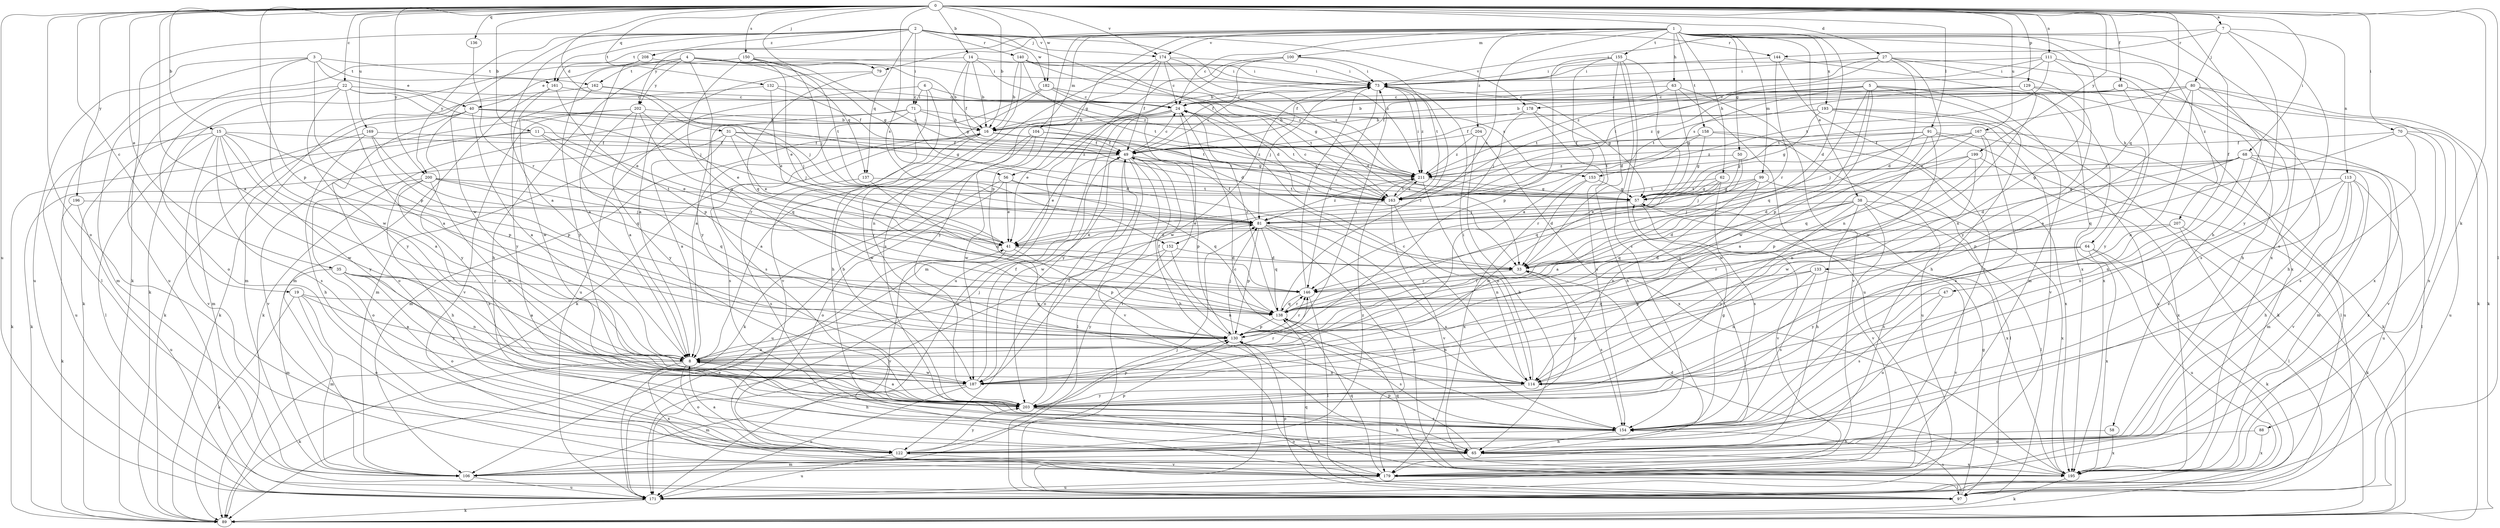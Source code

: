 strict digraph  {
0;
1;
2;
3;
4;
5;
6;
7;
8;
11;
14;
15;
16;
19;
22;
24;
27;
31;
33;
35;
38;
40;
41;
47;
48;
49;
50;
56;
57;
58;
62;
63;
64;
65;
68;
70;
71;
73;
79;
80;
81;
88;
89;
91;
97;
99;
100;
104;
106;
111;
113;
114;
122;
129;
130;
132;
133;
136;
137;
138;
140;
144;
146;
150;
152;
153;
154;
155;
158;
161;
162;
163;
167;
169;
171;
174;
178;
179;
182;
187;
193;
195;
196;
199;
200;
202;
203;
204;
207;
208;
211;
0 -> 7  [label=a];
0 -> 8  [label=a];
0 -> 11  [label=b];
0 -> 14  [label=b];
0 -> 15  [label=b];
0 -> 16  [label=b];
0 -> 19  [label=c];
0 -> 22  [label=c];
0 -> 27  [label=d];
0 -> 31  [label=d];
0 -> 35  [label=e];
0 -> 47  [label=f];
0 -> 48  [label=f];
0 -> 68  [label=i];
0 -> 70  [label=i];
0 -> 79  [label=j];
0 -> 88  [label=k];
0 -> 91  [label=l];
0 -> 97  [label=l];
0 -> 111  [label=n];
0 -> 122  [label=o];
0 -> 129  [label=p];
0 -> 130  [label=p];
0 -> 132  [label=q];
0 -> 133  [label=q];
0 -> 136  [label=q];
0 -> 150  [label=s];
0 -> 152  [label=s];
0 -> 167  [label=u];
0 -> 169  [label=u];
0 -> 171  [label=u];
0 -> 174  [label=v];
0 -> 182  [label=w];
0 -> 196  [label=y];
0 -> 199  [label=y];
0 -> 200  [label=y];
1 -> 24  [label=c];
1 -> 33  [label=d];
1 -> 38  [label=e];
1 -> 50  [label=g];
1 -> 56  [label=g];
1 -> 58  [label=h];
1 -> 62  [label=h];
1 -> 63  [label=h];
1 -> 64  [label=h];
1 -> 79  [label=j];
1 -> 99  [label=m];
1 -> 100  [label=m];
1 -> 104  [label=m];
1 -> 130  [label=p];
1 -> 152  [label=s];
1 -> 155  [label=t];
1 -> 158  [label=t];
1 -> 161  [label=t];
1 -> 174  [label=v];
1 -> 193  [label=x];
1 -> 195  [label=x];
1 -> 204  [label=z];
1 -> 207  [label=z];
2 -> 8  [label=a];
2 -> 33  [label=d];
2 -> 71  [label=i];
2 -> 89  [label=k];
2 -> 137  [label=q];
2 -> 140  [label=r];
2 -> 144  [label=r];
2 -> 161  [label=t];
2 -> 174  [label=v];
2 -> 178  [label=v];
2 -> 182  [label=w];
2 -> 187  [label=w];
2 -> 200  [label=y];
2 -> 202  [label=y];
2 -> 208  [label=z];
2 -> 211  [label=z];
3 -> 40  [label=e];
3 -> 97  [label=l];
3 -> 130  [label=p];
3 -> 161  [label=t];
3 -> 162  [label=t];
3 -> 171  [label=u];
3 -> 187  [label=w];
4 -> 16  [label=b];
4 -> 40  [label=e];
4 -> 56  [label=g];
4 -> 65  [label=h];
4 -> 137  [label=q];
4 -> 162  [label=t];
4 -> 202  [label=y];
4 -> 203  [label=y];
4 -> 211  [label=z];
5 -> 65  [label=h];
5 -> 106  [label=m];
5 -> 130  [label=p];
5 -> 138  [label=q];
5 -> 153  [label=s];
5 -> 163  [label=t];
5 -> 178  [label=v];
5 -> 187  [label=w];
5 -> 195  [label=x];
6 -> 65  [label=h];
6 -> 71  [label=i];
6 -> 153  [label=s];
6 -> 171  [label=u];
6 -> 179  [label=v];
7 -> 73  [label=i];
7 -> 80  [label=j];
7 -> 113  [label=n];
7 -> 122  [label=o];
7 -> 144  [label=r];
7 -> 203  [label=y];
8 -> 65  [label=h];
8 -> 81  [label=j];
8 -> 89  [label=k];
8 -> 114  [label=n];
8 -> 122  [label=o];
8 -> 187  [label=w];
8 -> 195  [label=x];
11 -> 41  [label=e];
11 -> 49  [label=f];
11 -> 89  [label=k];
11 -> 146  [label=r];
11 -> 179  [label=v];
14 -> 16  [label=b];
14 -> 49  [label=f];
14 -> 57  [label=g];
14 -> 73  [label=i];
14 -> 89  [label=k];
14 -> 211  [label=z];
15 -> 8  [label=a];
15 -> 49  [label=f];
15 -> 97  [label=l];
15 -> 130  [label=p];
15 -> 154  [label=s];
15 -> 171  [label=u];
15 -> 179  [label=v];
15 -> 187  [label=w];
15 -> 203  [label=y];
16 -> 49  [label=f];
16 -> 57  [label=g];
16 -> 106  [label=m];
16 -> 154  [label=s];
16 -> 187  [label=w];
16 -> 211  [label=z];
19 -> 8  [label=a];
19 -> 89  [label=k];
19 -> 106  [label=m];
19 -> 122  [label=o];
19 -> 138  [label=q];
22 -> 8  [label=a];
22 -> 24  [label=c];
22 -> 41  [label=e];
22 -> 81  [label=j];
22 -> 106  [label=m];
22 -> 122  [label=o];
22 -> 203  [label=y];
24 -> 16  [label=b];
24 -> 41  [label=e];
24 -> 97  [label=l];
24 -> 163  [label=t];
24 -> 171  [label=u];
24 -> 203  [label=y];
27 -> 33  [label=d];
27 -> 49  [label=f];
27 -> 73  [label=i];
27 -> 114  [label=n];
27 -> 163  [label=t];
27 -> 195  [label=x];
27 -> 203  [label=y];
31 -> 8  [label=a];
31 -> 41  [label=e];
31 -> 49  [label=f];
31 -> 81  [label=j];
31 -> 89  [label=k];
31 -> 211  [label=z];
33 -> 146  [label=r];
33 -> 154  [label=s];
33 -> 203  [label=y];
35 -> 8  [label=a];
35 -> 106  [label=m];
35 -> 114  [label=n];
35 -> 122  [label=o];
35 -> 146  [label=r];
35 -> 203  [label=y];
38 -> 33  [label=d];
38 -> 65  [label=h];
38 -> 81  [label=j];
38 -> 97  [label=l];
38 -> 138  [label=q];
38 -> 179  [label=v];
38 -> 195  [label=x];
38 -> 203  [label=y];
40 -> 8  [label=a];
40 -> 16  [label=b];
40 -> 57  [label=g];
40 -> 81  [label=j];
40 -> 89  [label=k];
40 -> 122  [label=o];
40 -> 203  [label=y];
41 -> 33  [label=d];
41 -> 130  [label=p];
41 -> 179  [label=v];
47 -> 122  [label=o];
47 -> 138  [label=q];
47 -> 154  [label=s];
48 -> 16  [label=b];
48 -> 24  [label=c];
48 -> 65  [label=h];
48 -> 203  [label=y];
49 -> 24  [label=c];
49 -> 41  [label=e];
49 -> 65  [label=h];
49 -> 73  [label=i];
49 -> 97  [label=l];
49 -> 122  [label=o];
49 -> 130  [label=p];
49 -> 179  [label=v];
49 -> 187  [label=w];
49 -> 211  [label=z];
50 -> 138  [label=q];
50 -> 146  [label=r];
50 -> 211  [label=z];
56 -> 41  [label=e];
56 -> 122  [label=o];
56 -> 138  [label=q];
56 -> 163  [label=t];
56 -> 171  [label=u];
57 -> 81  [label=j];
57 -> 179  [label=v];
57 -> 195  [label=x];
58 -> 65  [label=h];
58 -> 195  [label=x];
62 -> 41  [label=e];
62 -> 57  [label=g];
62 -> 154  [label=s];
62 -> 163  [label=t];
62 -> 187  [label=w];
63 -> 24  [label=c];
63 -> 49  [label=f];
63 -> 57  [label=g];
63 -> 171  [label=u];
63 -> 179  [label=v];
64 -> 33  [label=d];
64 -> 89  [label=k];
64 -> 146  [label=r];
64 -> 171  [label=u];
64 -> 195  [label=x];
64 -> 203  [label=y];
65 -> 106  [label=m];
65 -> 130  [label=p];
65 -> 195  [label=x];
68 -> 33  [label=d];
68 -> 57  [label=g];
68 -> 97  [label=l];
68 -> 106  [label=m];
68 -> 114  [label=n];
68 -> 130  [label=p];
68 -> 195  [label=x];
68 -> 211  [label=z];
70 -> 49  [label=f];
70 -> 138  [label=q];
70 -> 154  [label=s];
70 -> 171  [label=u];
70 -> 179  [label=v];
71 -> 16  [label=b];
71 -> 33  [label=d];
71 -> 89  [label=k];
71 -> 106  [label=m];
71 -> 154  [label=s];
71 -> 163  [label=t];
73 -> 24  [label=c];
73 -> 57  [label=g];
73 -> 81  [label=j];
73 -> 146  [label=r];
73 -> 187  [label=w];
73 -> 211  [label=z];
79 -> 8  [label=a];
79 -> 138  [label=q];
80 -> 8  [label=a];
80 -> 16  [label=b];
80 -> 24  [label=c];
80 -> 89  [label=k];
80 -> 114  [label=n];
80 -> 154  [label=s];
80 -> 163  [label=t];
80 -> 195  [label=x];
81 -> 41  [label=e];
81 -> 49  [label=f];
81 -> 130  [label=p];
81 -> 138  [label=q];
81 -> 154  [label=s];
81 -> 179  [label=v];
81 -> 195  [label=x];
81 -> 211  [label=z];
88 -> 122  [label=o];
88 -> 195  [label=x];
91 -> 8  [label=a];
91 -> 49  [label=f];
91 -> 81  [label=j];
91 -> 89  [label=k];
91 -> 97  [label=l];
91 -> 114  [label=n];
91 -> 211  [label=z];
97 -> 57  [label=g];
97 -> 130  [label=p];
97 -> 138  [label=q];
97 -> 154  [label=s];
99 -> 8  [label=a];
99 -> 57  [label=g];
99 -> 81  [label=j];
99 -> 97  [label=l];
99 -> 114  [label=n];
99 -> 163  [label=t];
100 -> 49  [label=f];
100 -> 73  [label=i];
100 -> 106  [label=m];
100 -> 163  [label=t];
100 -> 171  [label=u];
104 -> 8  [label=a];
104 -> 49  [label=f];
104 -> 89  [label=k];
104 -> 163  [label=t];
104 -> 187  [label=w];
106 -> 81  [label=j];
106 -> 171  [label=u];
111 -> 16  [label=b];
111 -> 65  [label=h];
111 -> 73  [label=i];
111 -> 114  [label=n];
111 -> 163  [label=t];
111 -> 211  [label=z];
113 -> 57  [label=g];
113 -> 65  [label=h];
113 -> 106  [label=m];
113 -> 114  [label=n];
113 -> 154  [label=s];
113 -> 171  [label=u];
113 -> 179  [label=v];
114 -> 24  [label=c];
114 -> 73  [label=i];
114 -> 203  [label=y];
122 -> 8  [label=a];
122 -> 130  [label=p];
122 -> 171  [label=u];
122 -> 179  [label=v];
122 -> 203  [label=y];
122 -> 211  [label=z];
129 -> 24  [label=c];
129 -> 89  [label=k];
129 -> 163  [label=t];
129 -> 187  [label=w];
129 -> 195  [label=x];
129 -> 211  [label=z];
130 -> 8  [label=a];
130 -> 49  [label=f];
130 -> 73  [label=i];
130 -> 81  [label=j];
130 -> 97  [label=l];
130 -> 146  [label=r];
130 -> 154  [label=s];
132 -> 24  [label=c];
132 -> 41  [label=e];
132 -> 49  [label=f];
132 -> 89  [label=k];
133 -> 114  [label=n];
133 -> 130  [label=p];
133 -> 146  [label=r];
133 -> 154  [label=s];
133 -> 179  [label=v];
136 -> 146  [label=r];
137 -> 138  [label=q];
137 -> 154  [label=s];
137 -> 163  [label=t];
138 -> 24  [label=c];
138 -> 73  [label=i];
138 -> 114  [label=n];
138 -> 130  [label=p];
138 -> 146  [label=r];
140 -> 16  [label=b];
140 -> 57  [label=g];
140 -> 73  [label=i];
140 -> 114  [label=n];
140 -> 163  [label=t];
140 -> 211  [label=z];
144 -> 73  [label=i];
144 -> 146  [label=r];
144 -> 179  [label=v];
144 -> 195  [label=x];
146 -> 73  [label=i];
146 -> 97  [label=l];
146 -> 138  [label=q];
150 -> 41  [label=e];
150 -> 73  [label=i];
150 -> 81  [label=j];
150 -> 138  [label=q];
150 -> 163  [label=t];
150 -> 171  [label=u];
152 -> 33  [label=d];
152 -> 114  [label=n];
152 -> 171  [label=u];
152 -> 203  [label=y];
153 -> 33  [label=d];
153 -> 57  [label=g];
153 -> 195  [label=x];
154 -> 24  [label=c];
154 -> 57  [label=g];
154 -> 65  [label=h];
154 -> 122  [label=o];
155 -> 8  [label=a];
155 -> 33  [label=d];
155 -> 57  [label=g];
155 -> 73  [label=i];
155 -> 122  [label=o];
155 -> 130  [label=p];
155 -> 154  [label=s];
158 -> 49  [label=f];
158 -> 57  [label=g];
158 -> 163  [label=t];
158 -> 171  [label=u];
158 -> 195  [label=x];
161 -> 24  [label=c];
161 -> 106  [label=m];
161 -> 130  [label=p];
161 -> 203  [label=y];
162 -> 24  [label=c];
162 -> 81  [label=j];
162 -> 106  [label=m];
162 -> 187  [label=w];
163 -> 24  [label=c];
163 -> 41  [label=e];
163 -> 114  [label=n];
163 -> 179  [label=v];
163 -> 211  [label=z];
167 -> 49  [label=f];
167 -> 57  [label=g];
167 -> 138  [label=q];
167 -> 154  [label=s];
167 -> 171  [label=u];
167 -> 187  [label=w];
169 -> 49  [label=f];
169 -> 65  [label=h];
169 -> 106  [label=m];
169 -> 130  [label=p];
169 -> 138  [label=q];
171 -> 41  [label=e];
171 -> 89  [label=k];
174 -> 24  [label=c];
174 -> 33  [label=d];
174 -> 49  [label=f];
174 -> 73  [label=i];
174 -> 154  [label=s];
174 -> 203  [label=y];
174 -> 211  [label=z];
178 -> 16  [label=b];
178 -> 65  [label=h];
178 -> 81  [label=j];
178 -> 154  [label=s];
179 -> 97  [label=l];
179 -> 138  [label=q];
179 -> 171  [label=u];
182 -> 8  [label=a];
182 -> 24  [label=c];
182 -> 33  [label=d];
182 -> 89  [label=k];
182 -> 163  [label=t];
187 -> 49  [label=f];
187 -> 106  [label=m];
187 -> 146  [label=r];
187 -> 171  [label=u];
193 -> 16  [label=b];
193 -> 49  [label=f];
193 -> 57  [label=g];
193 -> 89  [label=k];
193 -> 171  [label=u];
193 -> 179  [label=v];
195 -> 33  [label=d];
195 -> 89  [label=k];
195 -> 138  [label=q];
196 -> 81  [label=j];
196 -> 89  [label=k];
196 -> 171  [label=u];
199 -> 33  [label=d];
199 -> 130  [label=p];
199 -> 187  [label=w];
199 -> 195  [label=x];
199 -> 211  [label=z];
200 -> 65  [label=h];
200 -> 122  [label=o];
200 -> 138  [label=q];
200 -> 146  [label=r];
200 -> 154  [label=s];
200 -> 163  [label=t];
200 -> 187  [label=w];
202 -> 8  [label=a];
202 -> 16  [label=b];
202 -> 41  [label=e];
202 -> 89  [label=k];
202 -> 138  [label=q];
202 -> 179  [label=v];
202 -> 203  [label=y];
203 -> 8  [label=a];
203 -> 16  [label=b];
203 -> 49  [label=f];
203 -> 65  [label=h];
203 -> 130  [label=p];
203 -> 154  [label=s];
203 -> 195  [label=x];
204 -> 49  [label=f];
204 -> 65  [label=h];
204 -> 195  [label=x];
204 -> 211  [label=z];
207 -> 41  [label=e];
207 -> 89  [label=k];
207 -> 97  [label=l];
207 -> 154  [label=s];
208 -> 8  [label=a];
208 -> 73  [label=i];
208 -> 203  [label=y];
211 -> 57  [label=g];
211 -> 73  [label=i];
211 -> 114  [label=n];
211 -> 163  [label=t];
}
